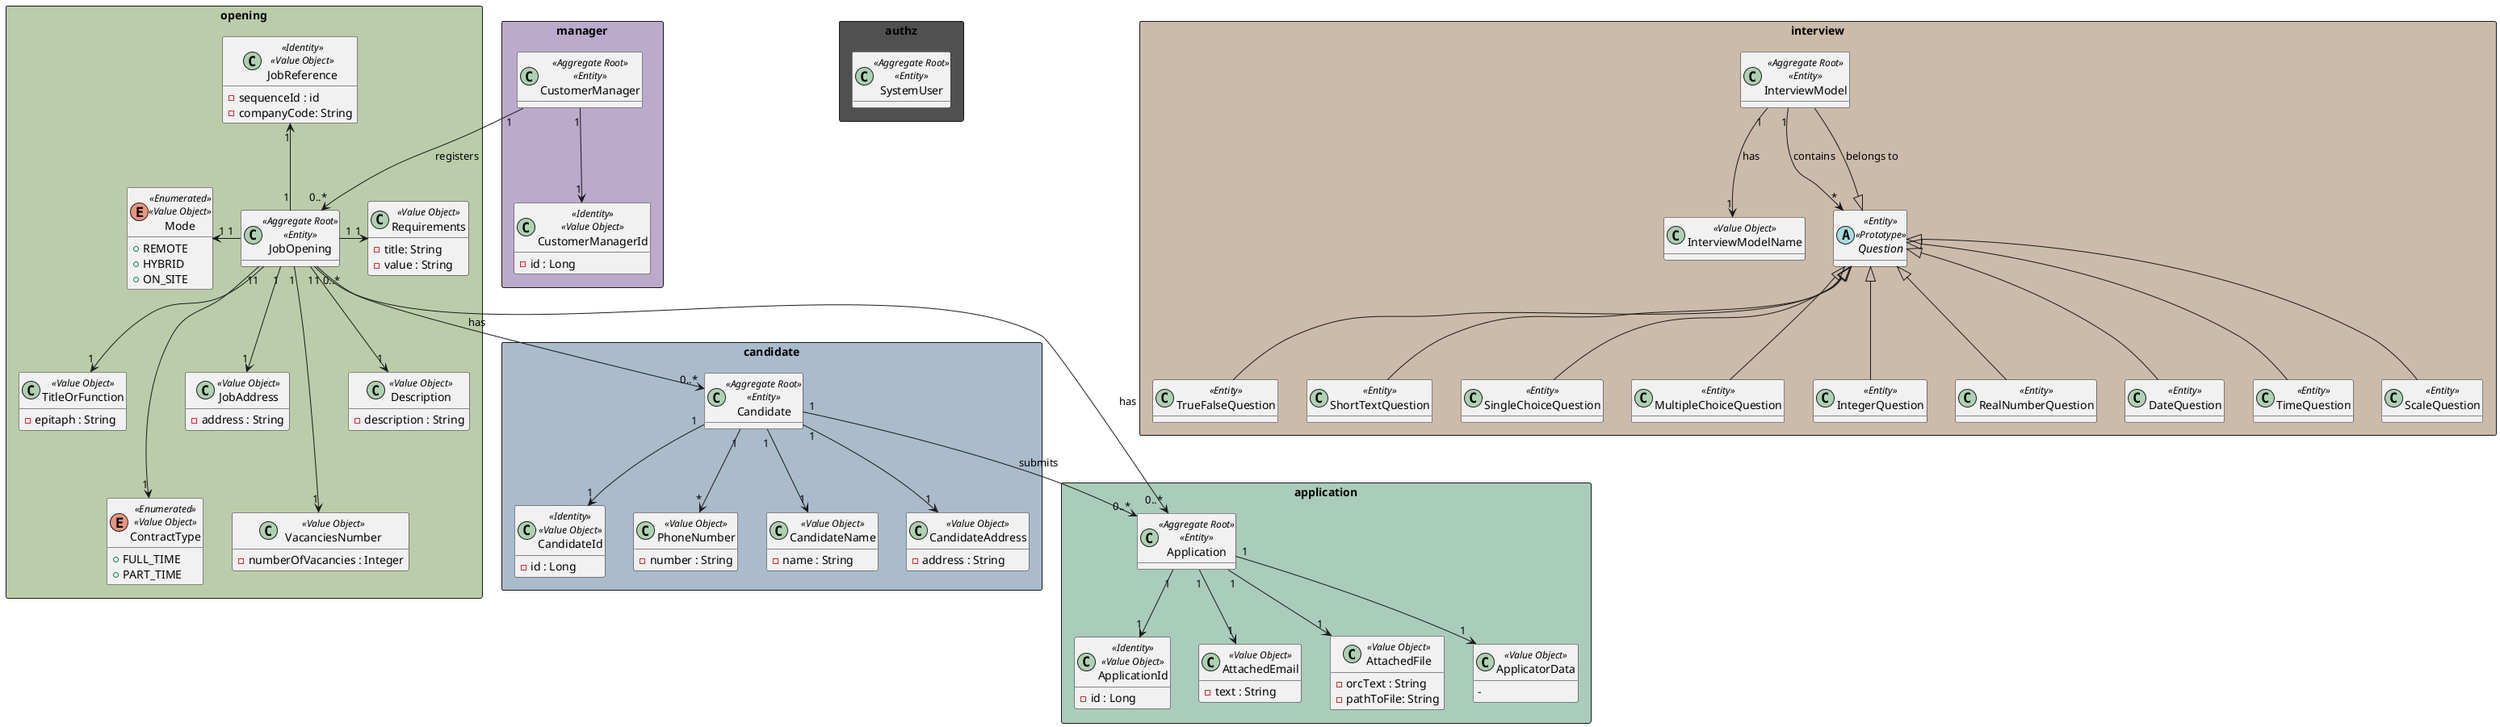 @startuml
'https://plantuml.com/class-diagram

hide methods

rectangle authz #505050{

    class SystemUser <<Aggregate Root>><<Entity>>

}



rectangle candidate #aabbcc{
    class Candidate<<Aggregate Root>><<Entity>>{}
    class CandidateId<<Identity>><<Value Object>>{
        -id : Long
    }
    class PhoneNumber<<Value Object>>{
        - number : String
    }
    class CandidateName<<Value Object>>{
        - name : String
    }
    class CandidateAddress<<Value Object>>{
        - address : String
    }
}


rectangle manager #bbaacc{
    class CustomerManager <<Aggregate Root>><<Entity>>{
    }
    class CustomerManagerId<<Identity>><<Value Object>>{
        - id : Long
    }
}

rectangle opening #bbccaa {

    class JobOpening<<Aggregate Root>><<Entity>>{

    }

    class JobReference<<Identity>><<Value Object>>{
        - sequenceId : id
        - companyCode: String
    }

    class TitleOrFunction<<Value Object>>{
        - epitaph : String
    }

    enum ContractType<<Enumerated>><<Value Object>>{
        + FULL_TIME
        + PART_TIME
    }

    enum Mode<<Enumerated>><<Value Object>>{
        + REMOTE
        + HYBRID
        + ON_SITE
    }

    class JobAddress<<Value Object>>{
        - address : String
    }

    class VacanciesNumber<<Value Object>>{
        - numberOfVacancies : Integer
    }

    class Description<<Value Object>>{
        - description : String
    }

    ''Maybe go to Interview Model
    class Requirements<<Value Object>>{
        - title: String
        - value : String
    }

}


rectangle application #aaccbb {

    class Application<<Aggregate Root>><<Entity>>{}

    class ApplicationId<<Identity>><<Value Object>>{
        - id : Long
    }

    class AttachedEmail<<Value Object>>{
        - text : String
    }

    class AttachedFile<<Value Object>>{
        - orcText : String
        - pathToFile: String
    }

    class ApplicatorData<<Value Object>>{
        -
    }




}


rectangle interview #ccbbaa{


    class InterviewModel <<Aggregate Root>><<Entity>>{}

    class InterviewModelName<<Value Object>>{}

    abstract Question<<Entity>><<Prototype>>{}

    class TrueFalseQuestion<<Entity>> extends Question{}

    class ShortTextQuestion<<Entity>> extends Question {}

    class SingleChoiceQuestion<<Entity>> extends Question {}

    class MultipleChoiceQuestion<<Entity>> extends Question{}

    class IntegerQuestion<<Entity>> extends Question{}

    class RealNumberQuestion<<Entity>> extends Question{}

    class DateQuestion<<Entity>> extends Question{}

    class TimeQuestion<<Entity>> extends Question{}

    class ScaleQuestion<<Entity>> extends Question{}

}


JobOpening "1" -up-> "1" JobReference
JobOpening "1" --> "1" JobAddress
JobOpening "1" --> "1" TitleOrFunction
JobOpening "1" ---> "1" ContractType
JobOpening "1" -left-> "1" Mode
JobOpening "1" ---> "1" VacanciesNumber
JobOpening "1" --> "1" Description
JobOpening "1" -> "1" Requirements

Candidate "1" --> "*" PhoneNumber
Candidate "1" --> "1" CandidateId
Candidate "1" --> "1" CandidateName
Candidate "1" --> "1" CandidateAddress


Application "1" --> "1" ApplicationId
Application "1" --> "1" AttachedEmail
Application "1" --> "1" AttachedFile
Application "1" --> "1" ApplicatorData


CustomerManager "1" --> "1" CustomerManagerId


JobOpening "0..*" --> "0..*" Candidate : has
JobOpening "1" --> "0..*" Application : has
Candidate "1" --> "0..*" Application : submits
CustomerManager "1" --> "0..*" JobOpening : registers

InterviewModel "1" --> "1" InterviewModelName : has
InterviewModel "1" --> "*" Question : contains
Question <|-- InterviewModel : belongs to




@enduml